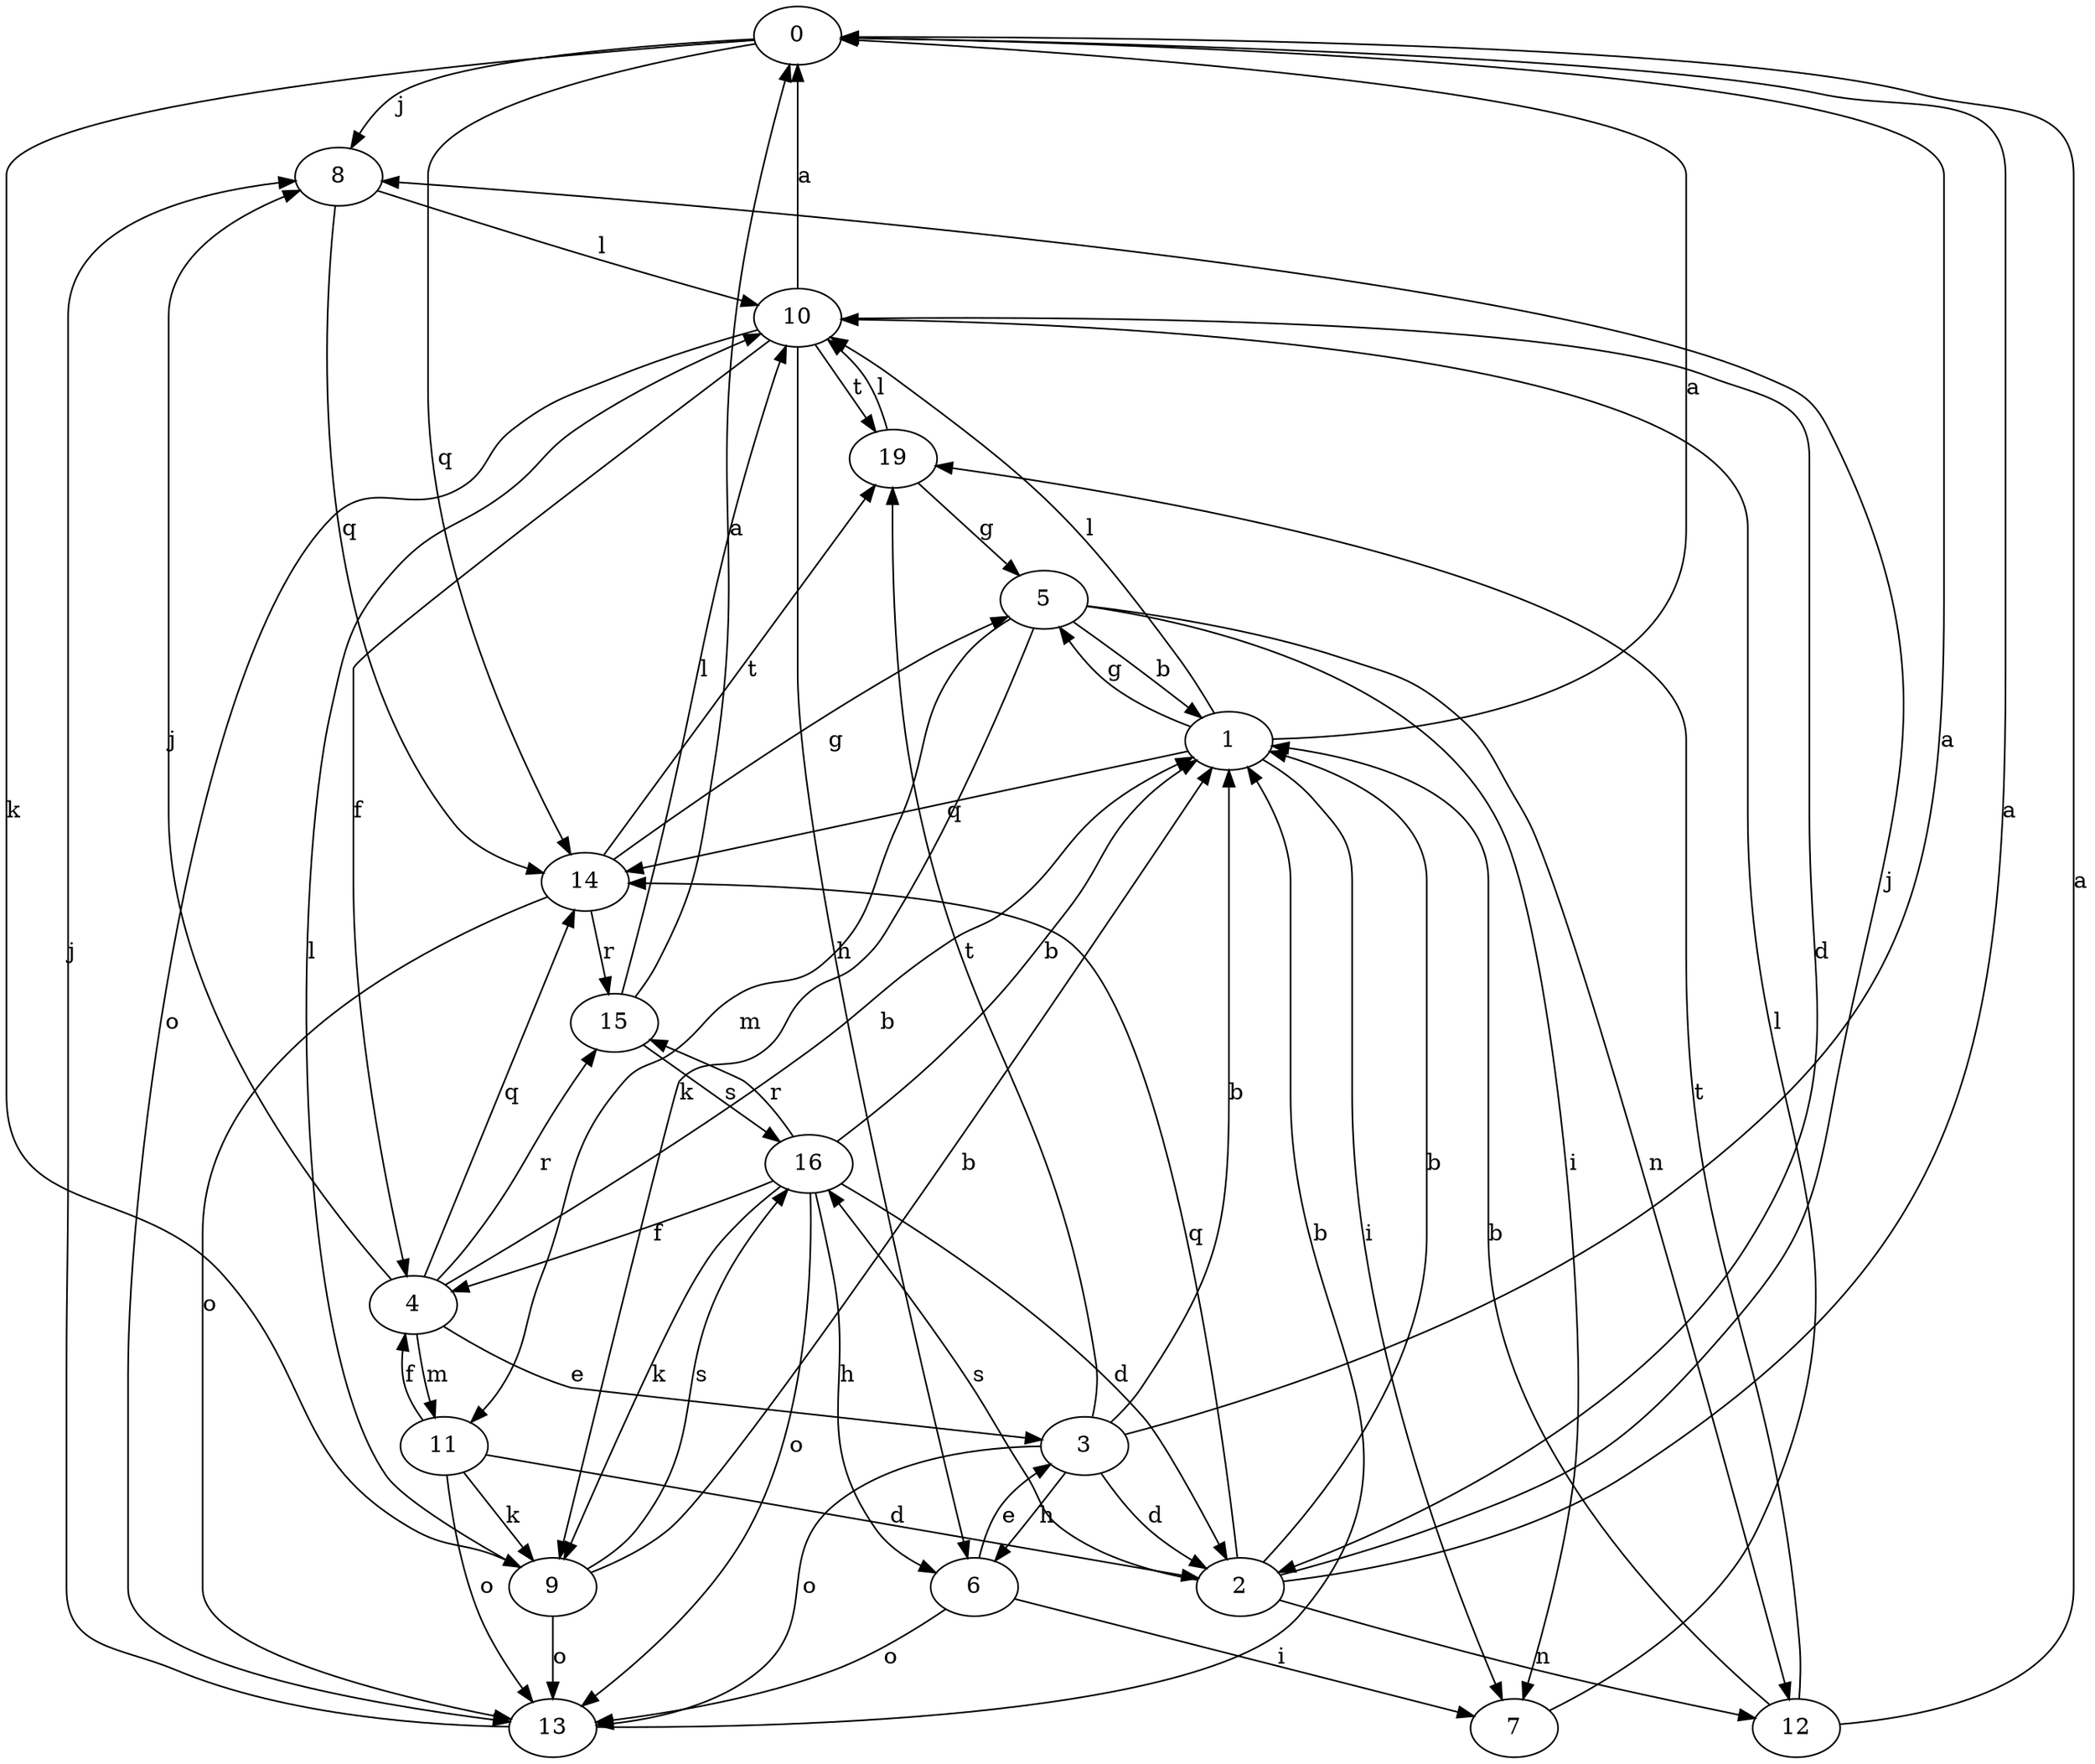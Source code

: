 strict digraph  {
0;
1;
2;
3;
4;
5;
6;
7;
8;
9;
10;
11;
12;
13;
14;
15;
16;
19;
0 -> 8  [label=j];
0 -> 9  [label=k];
0 -> 14  [label=q];
1 -> 0  [label=a];
1 -> 5  [label=g];
1 -> 7  [label=i];
1 -> 10  [label=l];
1 -> 14  [label=q];
2 -> 0  [label=a];
2 -> 1  [label=b];
2 -> 8  [label=j];
2 -> 12  [label=n];
2 -> 14  [label=q];
2 -> 16  [label=s];
3 -> 0  [label=a];
3 -> 1  [label=b];
3 -> 2  [label=d];
3 -> 6  [label=h];
3 -> 13  [label=o];
3 -> 19  [label=t];
4 -> 1  [label=b];
4 -> 3  [label=e];
4 -> 8  [label=j];
4 -> 11  [label=m];
4 -> 14  [label=q];
4 -> 15  [label=r];
5 -> 1  [label=b];
5 -> 7  [label=i];
5 -> 9  [label=k];
5 -> 11  [label=m];
5 -> 12  [label=n];
6 -> 3  [label=e];
6 -> 7  [label=i];
6 -> 13  [label=o];
7 -> 10  [label=l];
8 -> 10  [label=l];
8 -> 14  [label=q];
9 -> 1  [label=b];
9 -> 10  [label=l];
9 -> 13  [label=o];
9 -> 16  [label=s];
10 -> 0  [label=a];
10 -> 2  [label=d];
10 -> 4  [label=f];
10 -> 6  [label=h];
10 -> 13  [label=o];
10 -> 19  [label=t];
11 -> 2  [label=d];
11 -> 4  [label=f];
11 -> 9  [label=k];
11 -> 13  [label=o];
12 -> 0  [label=a];
12 -> 1  [label=b];
12 -> 19  [label=t];
13 -> 1  [label=b];
13 -> 8  [label=j];
14 -> 5  [label=g];
14 -> 13  [label=o];
14 -> 15  [label=r];
14 -> 19  [label=t];
15 -> 0  [label=a];
15 -> 10  [label=l];
15 -> 16  [label=s];
16 -> 1  [label=b];
16 -> 2  [label=d];
16 -> 4  [label=f];
16 -> 6  [label=h];
16 -> 9  [label=k];
16 -> 13  [label=o];
16 -> 15  [label=r];
19 -> 5  [label=g];
19 -> 10  [label=l];
}
